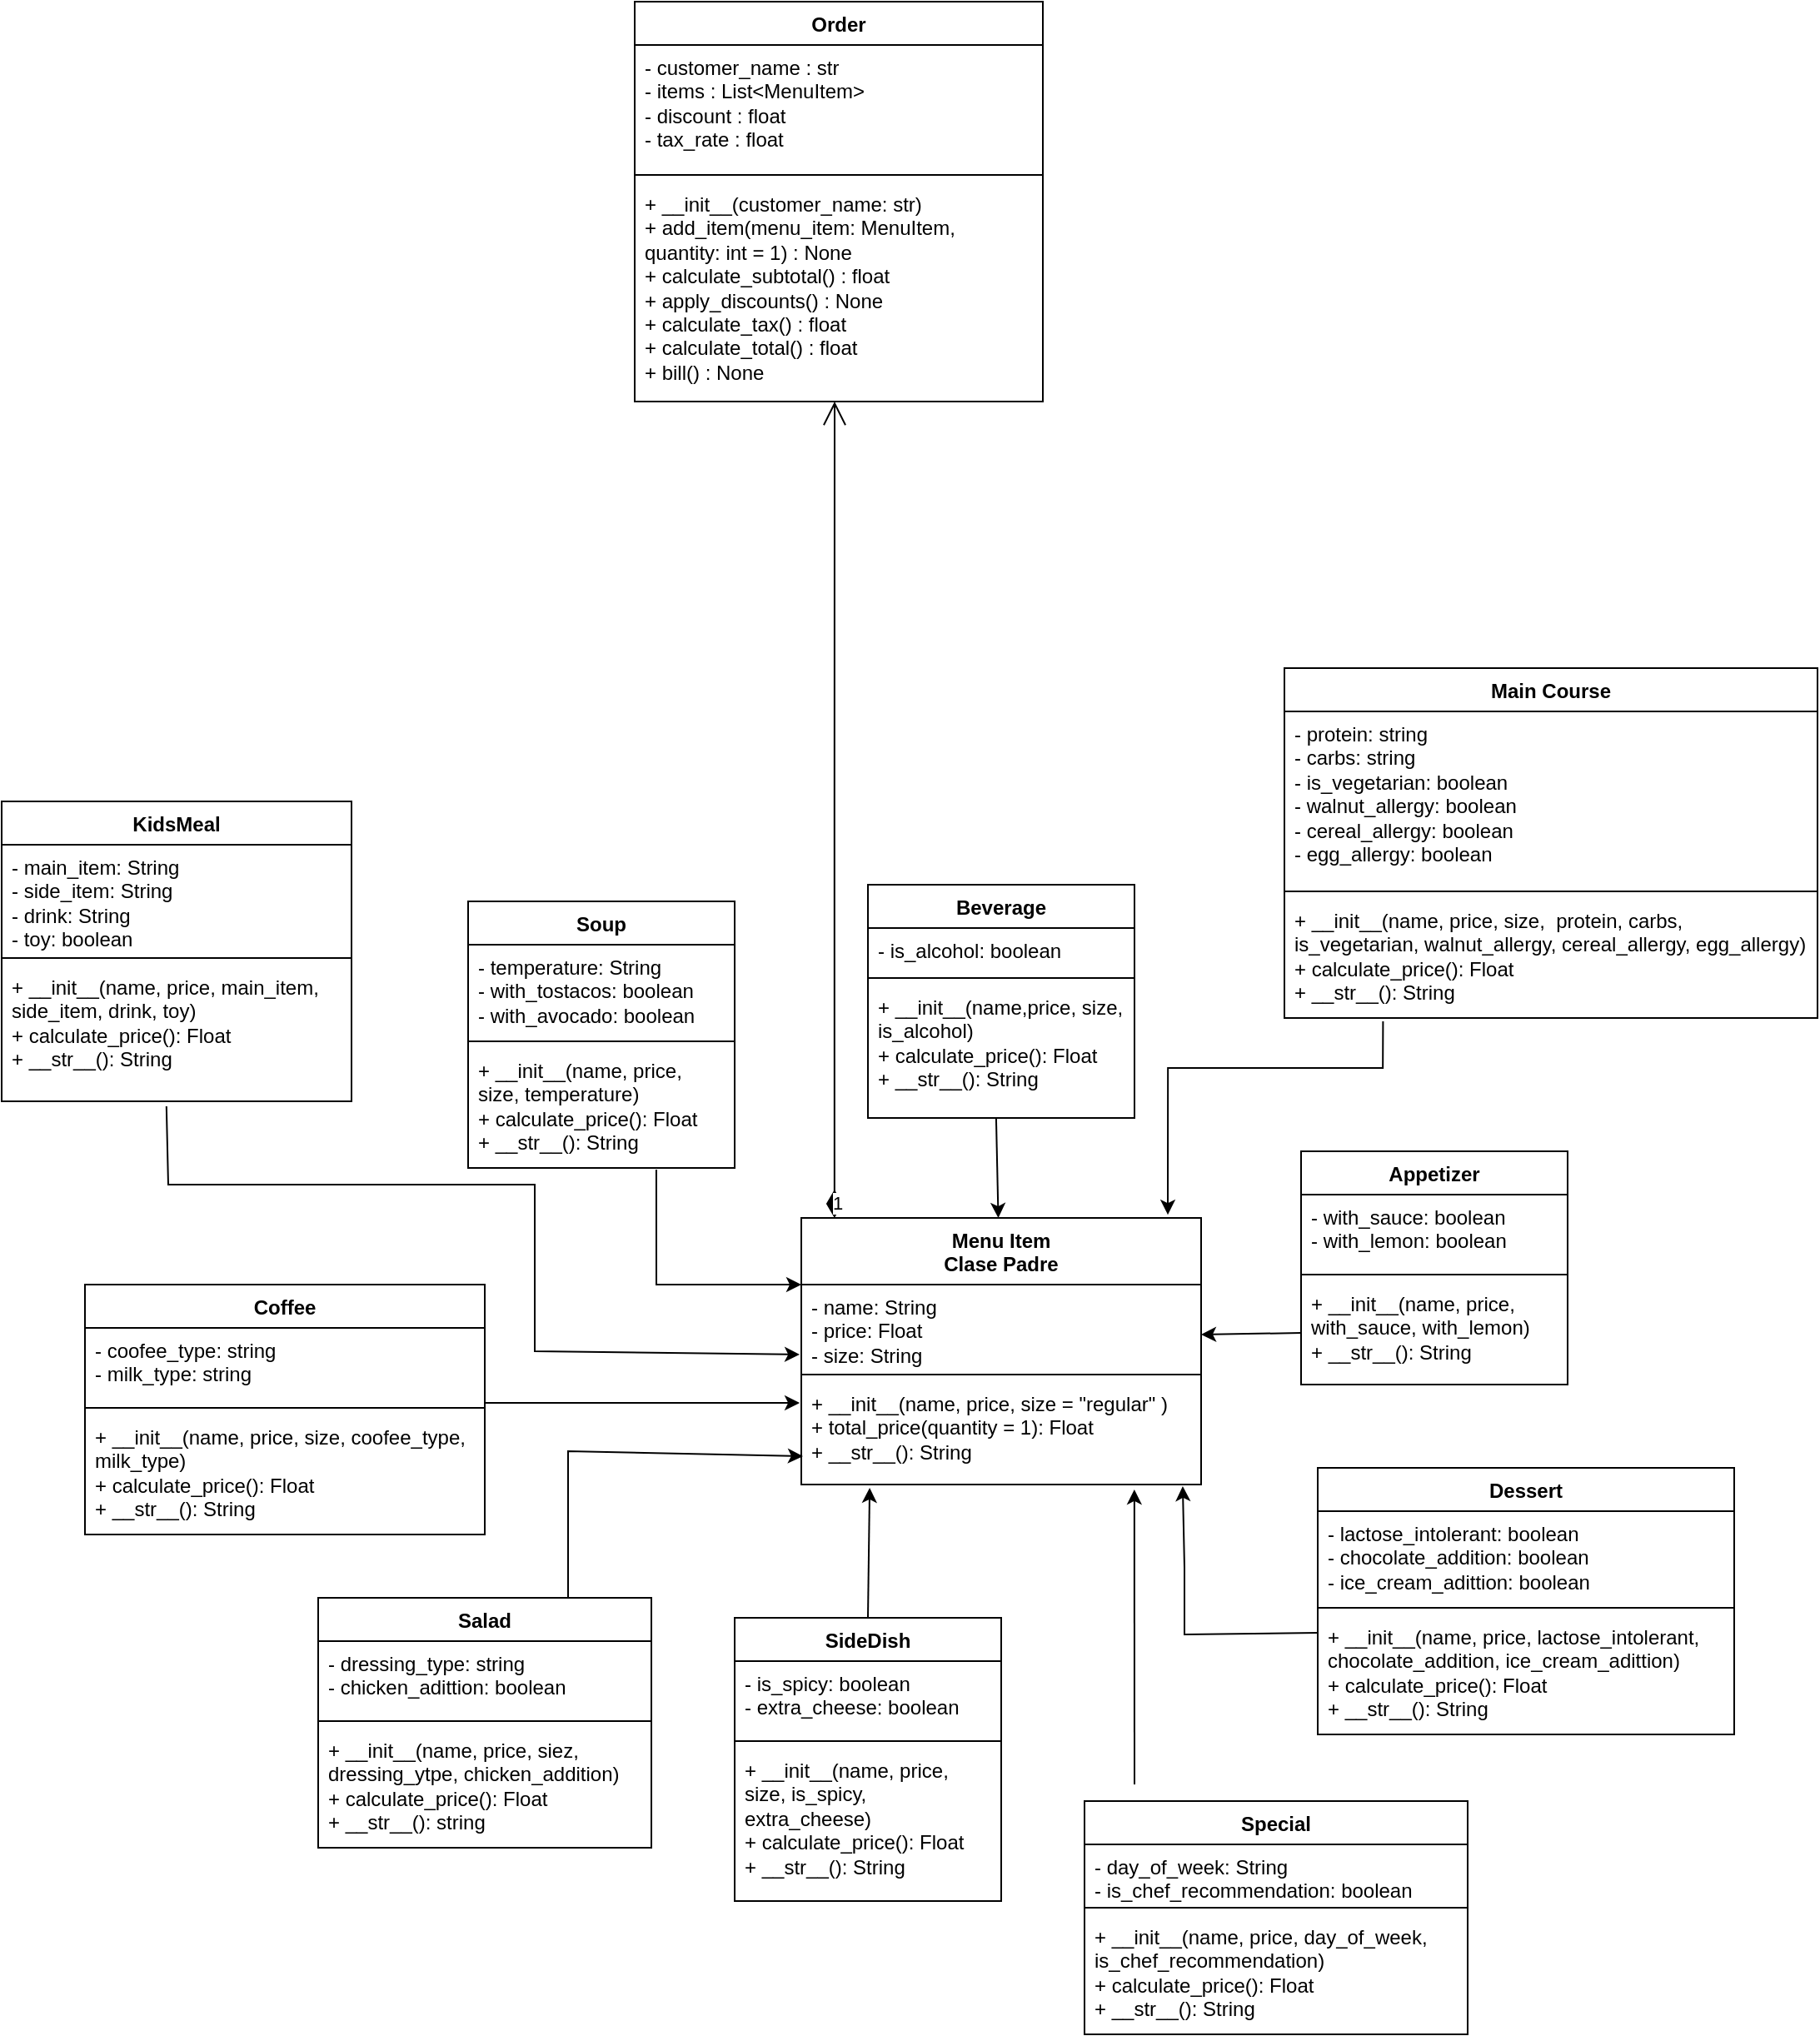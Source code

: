 <mxfile version="27.0.4">
  <diagram name="Page-1" id="NDBDvWFOQc0PkZV-9XZi">
    <mxGraphModel dx="1618" dy="1560" grid="1" gridSize="10" guides="1" tooltips="1" connect="1" arrows="1" fold="1" page="1" pageScale="1" pageWidth="850" pageHeight="1100" math="0" shadow="0">
      <root>
        <mxCell id="0" />
        <mxCell id="1" parent="0" />
        <mxCell id="nRv0nt4ldDjZrG98DQlR-1" value="&lt;div&gt;Menu Item&lt;/div&gt;&lt;div&gt;Clase Padre&lt;/div&gt;" style="swimlane;fontStyle=1;align=center;verticalAlign=top;childLayout=stackLayout;horizontal=1;startSize=40;horizontalStack=0;resizeParent=1;resizeParentMax=0;resizeLast=0;collapsible=1;marginBottom=0;whiteSpace=wrap;html=1;" vertex="1" parent="1">
          <mxGeometry x="330" y="300" width="240" height="160" as="geometry" />
        </mxCell>
        <mxCell id="nRv0nt4ldDjZrG98DQlR-2" value="&lt;div&gt;- name: String&lt;/div&gt;&lt;div&gt;- price: Float&lt;/div&gt;&lt;div&gt;- size: String&lt;/div&gt;" style="text;strokeColor=none;fillColor=none;align=left;verticalAlign=top;spacingLeft=4;spacingRight=4;overflow=hidden;rotatable=0;points=[[0,0.5],[1,0.5]];portConstraint=eastwest;whiteSpace=wrap;html=1;" vertex="1" parent="nRv0nt4ldDjZrG98DQlR-1">
          <mxGeometry y="40" width="240" height="50" as="geometry" />
        </mxCell>
        <mxCell id="nRv0nt4ldDjZrG98DQlR-3" value="" style="line;strokeWidth=1;fillColor=none;align=left;verticalAlign=middle;spacingTop=-1;spacingLeft=3;spacingRight=3;rotatable=0;labelPosition=right;points=[];portConstraint=eastwest;strokeColor=inherit;" vertex="1" parent="nRv0nt4ldDjZrG98DQlR-1">
          <mxGeometry y="90" width="240" height="8" as="geometry" />
        </mxCell>
        <mxCell id="nRv0nt4ldDjZrG98DQlR-4" value="&lt;div&gt;+ __init__(name, price, size = &quot;regular&quot; )&lt;/div&gt;&lt;div&gt;+ total_price(quantity = 1): Float&lt;/div&gt;&lt;div&gt;+ __str__(): String&lt;/div&gt;" style="text;strokeColor=none;fillColor=none;align=left;verticalAlign=top;spacingLeft=4;spacingRight=4;overflow=hidden;rotatable=0;points=[[0,0.5],[1,0.5]];portConstraint=eastwest;whiteSpace=wrap;html=1;" vertex="1" parent="nRv0nt4ldDjZrG98DQlR-1">
          <mxGeometry y="98" width="240" height="62" as="geometry" />
        </mxCell>
        <mxCell id="nRv0nt4ldDjZrG98DQlR-5" value="" style="endArrow=classic;html=1;rounded=0;exitX=0.481;exitY=1;exitDx=0;exitDy=0;exitPerimeter=0;" edge="1" parent="1" source="nRv0nt4ldDjZrG98DQlR-13" target="nRv0nt4ldDjZrG98DQlR-1">
          <mxGeometry width="50" height="50" relative="1" as="geometry">
            <mxPoint x="470" y="120" as="sourcePoint" />
            <mxPoint x="450" y="220" as="targetPoint" />
          </mxGeometry>
        </mxCell>
        <mxCell id="nRv0nt4ldDjZrG98DQlR-10" value="Beverage" style="swimlane;fontStyle=1;align=center;verticalAlign=top;childLayout=stackLayout;horizontal=1;startSize=26;horizontalStack=0;resizeParent=1;resizeParentMax=0;resizeLast=0;collapsible=1;marginBottom=0;whiteSpace=wrap;html=1;" vertex="1" parent="1">
          <mxGeometry x="370" y="100" width="160" height="140" as="geometry" />
        </mxCell>
        <mxCell id="nRv0nt4ldDjZrG98DQlR-11" value="- is_alcohol: boolean" style="text;strokeColor=none;fillColor=none;align=left;verticalAlign=top;spacingLeft=4;spacingRight=4;overflow=hidden;rotatable=0;points=[[0,0.5],[1,0.5]];portConstraint=eastwest;whiteSpace=wrap;html=1;" vertex="1" parent="nRv0nt4ldDjZrG98DQlR-10">
          <mxGeometry y="26" width="160" height="26" as="geometry" />
        </mxCell>
        <mxCell id="nRv0nt4ldDjZrG98DQlR-12" value="" style="line;strokeWidth=1;fillColor=none;align=left;verticalAlign=middle;spacingTop=-1;spacingLeft=3;spacingRight=3;rotatable=0;labelPosition=right;points=[];portConstraint=eastwest;strokeColor=inherit;" vertex="1" parent="nRv0nt4ldDjZrG98DQlR-10">
          <mxGeometry y="52" width="160" height="8" as="geometry" />
        </mxCell>
        <mxCell id="nRv0nt4ldDjZrG98DQlR-13" value="&lt;div&gt;+ __init__(name,price, size, is_alcohol) &lt;br&gt;&lt;/div&gt;&lt;div&gt;+ calculate_price(): Float&lt;/div&gt;&lt;div&gt;+ __str__(): String&lt;/div&gt;" style="text;strokeColor=none;fillColor=none;align=left;verticalAlign=top;spacingLeft=4;spacingRight=4;overflow=hidden;rotatable=0;points=[[0,0.5],[1,0.5]];portConstraint=eastwest;whiteSpace=wrap;html=1;" vertex="1" parent="nRv0nt4ldDjZrG98DQlR-10">
          <mxGeometry y="60" width="160" height="80" as="geometry" />
        </mxCell>
        <mxCell id="nRv0nt4ldDjZrG98DQlR-14" value="Appetizer" style="swimlane;fontStyle=1;align=center;verticalAlign=top;childLayout=stackLayout;horizontal=1;startSize=26;horizontalStack=0;resizeParent=1;resizeParentMax=0;resizeLast=0;collapsible=1;marginBottom=0;whiteSpace=wrap;html=1;" vertex="1" parent="1">
          <mxGeometry x="630" y="260" width="160" height="140" as="geometry" />
        </mxCell>
        <mxCell id="nRv0nt4ldDjZrG98DQlR-15" value="&lt;div&gt;- with_sauce: boolean&lt;/div&gt;&lt;div&gt;- with_lemon: boolean&lt;/div&gt;&lt;div&gt;&lt;br&gt;&lt;/div&gt;" style="text;strokeColor=none;fillColor=none;align=left;verticalAlign=top;spacingLeft=4;spacingRight=4;overflow=hidden;rotatable=0;points=[[0,0.5],[1,0.5]];portConstraint=eastwest;whiteSpace=wrap;html=1;" vertex="1" parent="nRv0nt4ldDjZrG98DQlR-14">
          <mxGeometry y="26" width="160" height="44" as="geometry" />
        </mxCell>
        <mxCell id="nRv0nt4ldDjZrG98DQlR-16" value="" style="line;strokeWidth=1;fillColor=none;align=left;verticalAlign=middle;spacingTop=-1;spacingLeft=3;spacingRight=3;rotatable=0;labelPosition=right;points=[];portConstraint=eastwest;strokeColor=inherit;" vertex="1" parent="nRv0nt4ldDjZrG98DQlR-14">
          <mxGeometry y="70" width="160" height="8" as="geometry" />
        </mxCell>
        <mxCell id="nRv0nt4ldDjZrG98DQlR-17" value="&lt;div&gt;+ __init__(name, price, with_sauce, with_lemon)&lt;/div&gt;&lt;div&gt;+ __str__(): String&lt;/div&gt;" style="text;strokeColor=none;fillColor=none;align=left;verticalAlign=top;spacingLeft=4;spacingRight=4;overflow=hidden;rotatable=0;points=[[0,0.5],[1,0.5]];portConstraint=eastwest;whiteSpace=wrap;html=1;" vertex="1" parent="nRv0nt4ldDjZrG98DQlR-14">
          <mxGeometry y="78" width="160" height="62" as="geometry" />
        </mxCell>
        <mxCell id="nRv0nt4ldDjZrG98DQlR-19" value="" style="endArrow=classic;html=1;rounded=0;exitX=0;exitY=0.5;exitDx=0;exitDy=0;entryX=1;entryY=0.6;entryDx=0;entryDy=0;entryPerimeter=0;" edge="1" parent="1" source="nRv0nt4ldDjZrG98DQlR-17" target="nRv0nt4ldDjZrG98DQlR-2">
          <mxGeometry width="50" height="50" relative="1" as="geometry">
            <mxPoint x="630" y="410" as="sourcePoint" />
            <mxPoint x="680" y="360" as="targetPoint" />
          </mxGeometry>
        </mxCell>
        <mxCell id="nRv0nt4ldDjZrG98DQlR-20" value="Soup " style="swimlane;fontStyle=1;align=center;verticalAlign=top;childLayout=stackLayout;horizontal=1;startSize=26;horizontalStack=0;resizeParent=1;resizeParentMax=0;resizeLast=0;collapsible=1;marginBottom=0;whiteSpace=wrap;html=1;" vertex="1" parent="1">
          <mxGeometry x="130" y="110" width="160" height="160" as="geometry" />
        </mxCell>
        <mxCell id="nRv0nt4ldDjZrG98DQlR-21" value="&lt;div&gt;- temperature: String&lt;/div&gt;&lt;div&gt;- with_tostacos: boolean&lt;/div&gt;&lt;div&gt;- with_avocado: boolean&lt;/div&gt;" style="text;strokeColor=none;fillColor=none;align=left;verticalAlign=top;spacingLeft=4;spacingRight=4;overflow=hidden;rotatable=0;points=[[0,0.5],[1,0.5]];portConstraint=eastwest;whiteSpace=wrap;html=1;" vertex="1" parent="nRv0nt4ldDjZrG98DQlR-20">
          <mxGeometry y="26" width="160" height="54" as="geometry" />
        </mxCell>
        <mxCell id="nRv0nt4ldDjZrG98DQlR-22" value="" style="line;strokeWidth=1;fillColor=none;align=left;verticalAlign=middle;spacingTop=-1;spacingLeft=3;spacingRight=3;rotatable=0;labelPosition=right;points=[];portConstraint=eastwest;strokeColor=inherit;" vertex="1" parent="nRv0nt4ldDjZrG98DQlR-20">
          <mxGeometry y="80" width="160" height="8" as="geometry" />
        </mxCell>
        <mxCell id="nRv0nt4ldDjZrG98DQlR-23" value="&lt;div&gt;+ __init__(name, price, size, temperature) &lt;br&gt;&lt;/div&gt;&lt;div&gt;+ calculate_price(): Float&lt;/div&gt;&lt;div&gt;+ __str__(): String &lt;br&gt;&lt;/div&gt;" style="text;strokeColor=none;fillColor=none;align=left;verticalAlign=top;spacingLeft=4;spacingRight=4;overflow=hidden;rotatable=0;points=[[0,0.5],[1,0.5]];portConstraint=eastwest;whiteSpace=wrap;html=1;" vertex="1" parent="nRv0nt4ldDjZrG98DQlR-20">
          <mxGeometry y="88" width="160" height="72" as="geometry" />
        </mxCell>
        <mxCell id="nRv0nt4ldDjZrG98DQlR-24" value="" style="endArrow=classic;html=1;rounded=0;exitX=0.706;exitY=1.014;exitDx=0;exitDy=0;exitPerimeter=0;entryX=0;entryY=0.25;entryDx=0;entryDy=0;" edge="1" parent="1" source="nRv0nt4ldDjZrG98DQlR-23" target="nRv0nt4ldDjZrG98DQlR-1">
          <mxGeometry width="50" height="50" relative="1" as="geometry">
            <mxPoint x="250" y="350" as="sourcePoint" />
            <mxPoint x="300" y="300" as="targetPoint" />
            <Array as="points">
              <mxPoint x="243" y="340" />
            </Array>
          </mxGeometry>
        </mxCell>
        <mxCell id="nRv0nt4ldDjZrG98DQlR-25" value="Main Course" style="swimlane;fontStyle=1;align=center;verticalAlign=top;childLayout=stackLayout;horizontal=1;startSize=26;horizontalStack=0;resizeParent=1;resizeParentMax=0;resizeLast=0;collapsible=1;marginBottom=0;whiteSpace=wrap;html=1;" vertex="1" parent="1">
          <mxGeometry x="620" y="-30" width="320" height="210" as="geometry" />
        </mxCell>
        <mxCell id="nRv0nt4ldDjZrG98DQlR-26" value="&lt;div&gt;- protein: string&lt;/div&gt;&lt;div&gt;- carbs: string&lt;/div&gt;&lt;div&gt;- is_vegetarian: boolean&lt;/div&gt;&lt;div&gt;- walnut_allergy: boolean&lt;/div&gt;&lt;div&gt;- cereal_allergy: boolean&lt;/div&gt;&lt;div&gt;- egg_allergy: boolean&lt;/div&gt;" style="text;strokeColor=none;fillColor=none;align=left;verticalAlign=top;spacingLeft=4;spacingRight=4;overflow=hidden;rotatable=0;points=[[0,0.5],[1,0.5]];portConstraint=eastwest;whiteSpace=wrap;html=1;" vertex="1" parent="nRv0nt4ldDjZrG98DQlR-25">
          <mxGeometry y="26" width="320" height="104" as="geometry" />
        </mxCell>
        <mxCell id="nRv0nt4ldDjZrG98DQlR-27" value="" style="line;strokeWidth=1;fillColor=none;align=left;verticalAlign=middle;spacingTop=-1;spacingLeft=3;spacingRight=3;rotatable=0;labelPosition=right;points=[];portConstraint=eastwest;strokeColor=inherit;" vertex="1" parent="nRv0nt4ldDjZrG98DQlR-25">
          <mxGeometry y="130" width="320" height="8" as="geometry" />
        </mxCell>
        <mxCell id="nRv0nt4ldDjZrG98DQlR-28" value="&lt;div&gt;+ __init__(name, price, size,&amp;nbsp; protein, carbs, is_vegetarian, walnut_allergy, cereal_allergy, egg_allergy)&lt;/div&gt;&lt;div&gt;+ calculate_price(): Float&lt;/div&gt;&lt;div&gt;+ __str__(): String&lt;/div&gt;" style="text;strokeColor=none;fillColor=none;align=left;verticalAlign=top;spacingLeft=4;spacingRight=4;overflow=hidden;rotatable=0;points=[[0,0.5],[1,0.5]];portConstraint=eastwest;whiteSpace=wrap;html=1;" vertex="1" parent="nRv0nt4ldDjZrG98DQlR-25">
          <mxGeometry y="138" width="320" height="72" as="geometry" />
        </mxCell>
        <mxCell id="nRv0nt4ldDjZrG98DQlR-30" value="" style="endArrow=classic;html=1;rounded=0;exitX=0.141;exitY=1.028;exitDx=0;exitDy=0;exitPerimeter=0;entryX=0.858;entryY=-0.012;entryDx=0;entryDy=0;entryPerimeter=0;" edge="1" parent="1">
          <mxGeometry width="50" height="50" relative="1" as="geometry">
            <mxPoint x="679.2" y="182.016" as="sourcePoint" />
            <mxPoint x="550.0" y="298.08" as="targetPoint" />
            <Array as="points">
              <mxPoint x="679.08" y="210" />
              <mxPoint x="550.08" y="210" />
            </Array>
          </mxGeometry>
        </mxCell>
        <mxCell id="nRv0nt4ldDjZrG98DQlR-31" value="Dessert" style="swimlane;fontStyle=1;align=center;verticalAlign=top;childLayout=stackLayout;horizontal=1;startSize=26;horizontalStack=0;resizeParent=1;resizeParentMax=0;resizeLast=0;collapsible=1;marginBottom=0;whiteSpace=wrap;html=1;" vertex="1" parent="1">
          <mxGeometry x="640" y="450" width="250" height="160" as="geometry" />
        </mxCell>
        <mxCell id="nRv0nt4ldDjZrG98DQlR-32" value="&lt;div&gt;- lactose_intolerant: boolean&lt;/div&gt;&lt;div&gt;- chocolate_addition: boolean&lt;/div&gt;&lt;div&gt;- ice_cream_adittion: boolean&lt;/div&gt;" style="text;strokeColor=none;fillColor=none;align=left;verticalAlign=top;spacingLeft=4;spacingRight=4;overflow=hidden;rotatable=0;points=[[0,0.5],[1,0.5]];portConstraint=eastwest;whiteSpace=wrap;html=1;" vertex="1" parent="nRv0nt4ldDjZrG98DQlR-31">
          <mxGeometry y="26" width="250" height="54" as="geometry" />
        </mxCell>
        <mxCell id="nRv0nt4ldDjZrG98DQlR-33" value="" style="line;strokeWidth=1;fillColor=none;align=left;verticalAlign=middle;spacingTop=-1;spacingLeft=3;spacingRight=3;rotatable=0;labelPosition=right;points=[];portConstraint=eastwest;strokeColor=inherit;" vertex="1" parent="nRv0nt4ldDjZrG98DQlR-31">
          <mxGeometry y="80" width="250" height="8" as="geometry" />
        </mxCell>
        <mxCell id="nRv0nt4ldDjZrG98DQlR-34" value="&lt;div&gt;+ __init__(name, price,&amp;nbsp;lactose_intolerant, chocolate_addition, ice_cream_adittion) &lt;br&gt;&lt;/div&gt;&lt;div&gt;+ calculate_price(): Float&lt;/div&gt;&lt;div&gt;+ __str__(): String&lt;/div&gt;" style="text;strokeColor=none;fillColor=none;align=left;verticalAlign=top;spacingLeft=4;spacingRight=4;overflow=hidden;rotatable=0;points=[[0,0.5],[1,0.5]];portConstraint=eastwest;whiteSpace=wrap;html=1;" vertex="1" parent="nRv0nt4ldDjZrG98DQlR-31">
          <mxGeometry y="88" width="250" height="72" as="geometry" />
        </mxCell>
        <mxCell id="nRv0nt4ldDjZrG98DQlR-35" value="" style="endArrow=classic;html=1;rounded=0;exitX=0;exitY=0.153;exitDx=0;exitDy=0;exitPerimeter=0;entryX=0.954;entryY=1.016;entryDx=0;entryDy=0;entryPerimeter=0;" edge="1" parent="1" source="nRv0nt4ldDjZrG98DQlR-34" target="nRv0nt4ldDjZrG98DQlR-4">
          <mxGeometry width="50" height="50" relative="1" as="geometry">
            <mxPoint x="560" y="540" as="sourcePoint" />
            <mxPoint x="490" y="549" as="targetPoint" />
            <Array as="points">
              <mxPoint x="560" y="550" />
              <mxPoint x="560" y="510" />
            </Array>
          </mxGeometry>
        </mxCell>
        <mxCell id="nRv0nt4ldDjZrG98DQlR-36" value="SideDish" style="swimlane;fontStyle=1;align=center;verticalAlign=top;childLayout=stackLayout;horizontal=1;startSize=26;horizontalStack=0;resizeParent=1;resizeParentMax=0;resizeLast=0;collapsible=1;marginBottom=0;whiteSpace=wrap;html=1;" vertex="1" parent="1">
          <mxGeometry x="290" y="540" width="160" height="170" as="geometry" />
        </mxCell>
        <mxCell id="nRv0nt4ldDjZrG98DQlR-37" value="&lt;div&gt;- is_spicy: boolean&lt;/div&gt;&lt;div&gt;- extra_cheese: boolean&lt;/div&gt;" style="text;strokeColor=none;fillColor=none;align=left;verticalAlign=top;spacingLeft=4;spacingRight=4;overflow=hidden;rotatable=0;points=[[0,0.5],[1,0.5]];portConstraint=eastwest;whiteSpace=wrap;html=1;" vertex="1" parent="nRv0nt4ldDjZrG98DQlR-36">
          <mxGeometry y="26" width="160" height="44" as="geometry" />
        </mxCell>
        <mxCell id="nRv0nt4ldDjZrG98DQlR-38" value="" style="line;strokeWidth=1;fillColor=none;align=left;verticalAlign=middle;spacingTop=-1;spacingLeft=3;spacingRight=3;rotatable=0;labelPosition=right;points=[];portConstraint=eastwest;strokeColor=inherit;" vertex="1" parent="nRv0nt4ldDjZrG98DQlR-36">
          <mxGeometry y="70" width="160" height="8" as="geometry" />
        </mxCell>
        <mxCell id="nRv0nt4ldDjZrG98DQlR-39" value="&lt;div&gt;+ __init__(name, price, size, is_spicy, extra_cheese)&lt;/div&gt;&lt;div&gt;+ calculate_price(): Float&lt;/div&gt;&lt;div&gt;+ __str__(): String&lt;/div&gt;" style="text;strokeColor=none;fillColor=none;align=left;verticalAlign=top;spacingLeft=4;spacingRight=4;overflow=hidden;rotatable=0;points=[[0,0.5],[1,0.5]];portConstraint=eastwest;whiteSpace=wrap;html=1;" vertex="1" parent="nRv0nt4ldDjZrG98DQlR-36">
          <mxGeometry y="78" width="160" height="92" as="geometry" />
        </mxCell>
        <mxCell id="nRv0nt4ldDjZrG98DQlR-40" value="" style="endArrow=classic;html=1;rounded=0;exitX=0.5;exitY=0;exitDx=0;exitDy=0;entryX=0.171;entryY=1.032;entryDx=0;entryDy=0;entryPerimeter=0;" edge="1" parent="1" source="nRv0nt4ldDjZrG98DQlR-36" target="nRv0nt4ldDjZrG98DQlR-4">
          <mxGeometry width="50" height="50" relative="1" as="geometry">
            <mxPoint x="360" y="500" as="sourcePoint" />
            <mxPoint x="410" y="450" as="targetPoint" />
          </mxGeometry>
        </mxCell>
        <mxCell id="nRv0nt4ldDjZrG98DQlR-41" value="Salad" style="swimlane;fontStyle=1;align=center;verticalAlign=top;childLayout=stackLayout;horizontal=1;startSize=26;horizontalStack=0;resizeParent=1;resizeParentMax=0;resizeLast=0;collapsible=1;marginBottom=0;whiteSpace=wrap;html=1;" vertex="1" parent="1">
          <mxGeometry x="40" y="528" width="200" height="150" as="geometry" />
        </mxCell>
        <mxCell id="nRv0nt4ldDjZrG98DQlR-42" value="&lt;div&gt;- dressing_type: string&lt;/div&gt;&lt;div&gt;- chicken_adittion: boolean&lt;/div&gt;" style="text;strokeColor=none;fillColor=none;align=left;verticalAlign=top;spacingLeft=4;spacingRight=4;overflow=hidden;rotatable=0;points=[[0,0.5],[1,0.5]];portConstraint=eastwest;whiteSpace=wrap;html=1;" vertex="1" parent="nRv0nt4ldDjZrG98DQlR-41">
          <mxGeometry y="26" width="200" height="44" as="geometry" />
        </mxCell>
        <mxCell id="nRv0nt4ldDjZrG98DQlR-43" value="" style="line;strokeWidth=1;fillColor=none;align=left;verticalAlign=middle;spacingTop=-1;spacingLeft=3;spacingRight=3;rotatable=0;labelPosition=right;points=[];portConstraint=eastwest;strokeColor=inherit;" vertex="1" parent="nRv0nt4ldDjZrG98DQlR-41">
          <mxGeometry y="70" width="200" height="8" as="geometry" />
        </mxCell>
        <mxCell id="nRv0nt4ldDjZrG98DQlR-44" value="&lt;div&gt;+ __init__(name, price, siez, dressing_ytpe, chicken_addition)&lt;/div&gt;&lt;div&gt;+ calculate_price(): Float&lt;/div&gt;&lt;div&gt;+ __str__(): string&lt;/div&gt;" style="text;strokeColor=none;fillColor=none;align=left;verticalAlign=top;spacingLeft=4;spacingRight=4;overflow=hidden;rotatable=0;points=[[0,0.5],[1,0.5]];portConstraint=eastwest;whiteSpace=wrap;html=1;" vertex="1" parent="nRv0nt4ldDjZrG98DQlR-41">
          <mxGeometry y="78" width="200" height="72" as="geometry" />
        </mxCell>
        <mxCell id="nRv0nt4ldDjZrG98DQlR-45" value="" style="endArrow=classic;html=1;rounded=0;exitX=0.75;exitY=0;exitDx=0;exitDy=0;entryX=0.004;entryY=0.726;entryDx=0;entryDy=0;entryPerimeter=0;" edge="1" parent="1" source="nRv0nt4ldDjZrG98DQlR-41" target="nRv0nt4ldDjZrG98DQlR-4">
          <mxGeometry width="50" height="50" relative="1" as="geometry">
            <mxPoint x="200" y="480" as="sourcePoint" />
            <mxPoint x="250" y="430" as="targetPoint" />
            <Array as="points">
              <mxPoint x="190" y="440" />
            </Array>
          </mxGeometry>
        </mxCell>
        <mxCell id="nRv0nt4ldDjZrG98DQlR-46" value="Coffee" style="swimlane;fontStyle=1;align=center;verticalAlign=top;childLayout=stackLayout;horizontal=1;startSize=26;horizontalStack=0;resizeParent=1;resizeParentMax=0;resizeLast=0;collapsible=1;marginBottom=0;whiteSpace=wrap;html=1;" vertex="1" parent="1">
          <mxGeometry x="-100" y="340" width="240" height="150" as="geometry" />
        </mxCell>
        <mxCell id="nRv0nt4ldDjZrG98DQlR-47" value="&lt;div&gt;- coofee_type: string&lt;/div&gt;&lt;div&gt;- milk_type: string&lt;/div&gt;" style="text;strokeColor=none;fillColor=none;align=left;verticalAlign=top;spacingLeft=4;spacingRight=4;overflow=hidden;rotatable=0;points=[[0,0.5],[1,0.5]];portConstraint=eastwest;whiteSpace=wrap;html=1;" vertex="1" parent="nRv0nt4ldDjZrG98DQlR-46">
          <mxGeometry y="26" width="240" height="44" as="geometry" />
        </mxCell>
        <mxCell id="nRv0nt4ldDjZrG98DQlR-48" value="" style="line;strokeWidth=1;fillColor=none;align=left;verticalAlign=middle;spacingTop=-1;spacingLeft=3;spacingRight=3;rotatable=0;labelPosition=right;points=[];portConstraint=eastwest;strokeColor=inherit;" vertex="1" parent="nRv0nt4ldDjZrG98DQlR-46">
          <mxGeometry y="70" width="240" height="8" as="geometry" />
        </mxCell>
        <mxCell id="nRv0nt4ldDjZrG98DQlR-49" value="&lt;div&gt;+ __init__(name, price, size, coofee_type, milk_type) &lt;br&gt;&lt;/div&gt;&lt;div&gt;+ calculate_price(): Float&lt;/div&gt;&lt;div&gt;+ __str__(): String&lt;/div&gt;" style="text;strokeColor=none;fillColor=none;align=left;verticalAlign=top;spacingLeft=4;spacingRight=4;overflow=hidden;rotatable=0;points=[[0,0.5],[1,0.5]];portConstraint=eastwest;whiteSpace=wrap;html=1;" vertex="1" parent="nRv0nt4ldDjZrG98DQlR-46">
          <mxGeometry y="78" width="240" height="72" as="geometry" />
        </mxCell>
        <mxCell id="nRv0nt4ldDjZrG98DQlR-52" value="" style="endArrow=classic;html=1;rounded=0;entryX=-0.004;entryY=0.21;entryDx=0;entryDy=0;entryPerimeter=0;" edge="1" parent="1" target="nRv0nt4ldDjZrG98DQlR-4">
          <mxGeometry width="50" height="50" relative="1" as="geometry">
            <mxPoint x="140" y="411" as="sourcePoint" />
            <mxPoint x="220" y="370" as="targetPoint" />
          </mxGeometry>
        </mxCell>
        <mxCell id="nRv0nt4ldDjZrG98DQlR-53" value="KidsMeal" style="swimlane;fontStyle=1;align=center;verticalAlign=top;childLayout=stackLayout;horizontal=1;startSize=26;horizontalStack=0;resizeParent=1;resizeParentMax=0;resizeLast=0;collapsible=1;marginBottom=0;whiteSpace=wrap;html=1;" vertex="1" parent="1">
          <mxGeometry x="-150" y="50" width="210" height="180" as="geometry" />
        </mxCell>
        <mxCell id="nRv0nt4ldDjZrG98DQlR-54" value="&lt;div&gt;- main_item: String&lt;/div&gt;&lt;div&gt;- side_item: String&lt;/div&gt;&lt;div&gt;- drink: String&lt;/div&gt;&lt;div&gt;- toy: boolean&lt;/div&gt;" style="text;strokeColor=none;fillColor=none;align=left;verticalAlign=top;spacingLeft=4;spacingRight=4;overflow=hidden;rotatable=0;points=[[0,0.5],[1,0.5]];portConstraint=eastwest;whiteSpace=wrap;html=1;" vertex="1" parent="nRv0nt4ldDjZrG98DQlR-53">
          <mxGeometry y="26" width="210" height="64" as="geometry" />
        </mxCell>
        <mxCell id="nRv0nt4ldDjZrG98DQlR-55" value="" style="line;strokeWidth=1;fillColor=none;align=left;verticalAlign=middle;spacingTop=-1;spacingLeft=3;spacingRight=3;rotatable=0;labelPosition=right;points=[];portConstraint=eastwest;strokeColor=inherit;" vertex="1" parent="nRv0nt4ldDjZrG98DQlR-53">
          <mxGeometry y="90" width="210" height="8" as="geometry" />
        </mxCell>
        <mxCell id="nRv0nt4ldDjZrG98DQlR-56" value="&lt;div&gt;+ __init__(name, price, main_item, side_item, drink, toy) &lt;br&gt;&lt;/div&gt;&lt;div&gt;+ calculate_price(): Float&lt;/div&gt;&lt;div&gt;+ __str__(): String&lt;/div&gt;" style="text;strokeColor=none;fillColor=none;align=left;verticalAlign=top;spacingLeft=4;spacingRight=4;overflow=hidden;rotatable=0;points=[[0,0.5],[1,0.5]];portConstraint=eastwest;whiteSpace=wrap;html=1;" vertex="1" parent="nRv0nt4ldDjZrG98DQlR-53">
          <mxGeometry y="98" width="210" height="82" as="geometry" />
        </mxCell>
        <mxCell id="nRv0nt4ldDjZrG98DQlR-57" value="" style="endArrow=classic;html=1;rounded=0;entryX=-0.004;entryY=0.84;entryDx=0;entryDy=0;entryPerimeter=0;exitX=0.471;exitY=1.037;exitDx=0;exitDy=0;exitPerimeter=0;" edge="1" parent="1" source="nRv0nt4ldDjZrG98DQlR-56" target="nRv0nt4ldDjZrG98DQlR-2">
          <mxGeometry width="50" height="50" relative="1" as="geometry">
            <mxPoint x="-60" y="280" as="sourcePoint" />
            <mxPoint x="20" y="220" as="targetPoint" />
            <Array as="points">
              <mxPoint x="-50" y="280" />
              <mxPoint x="170" y="280" />
              <mxPoint x="170" y="380" />
            </Array>
          </mxGeometry>
        </mxCell>
        <mxCell id="nRv0nt4ldDjZrG98DQlR-58" value="Special " style="swimlane;fontStyle=1;align=center;verticalAlign=top;childLayout=stackLayout;horizontal=1;startSize=26;horizontalStack=0;resizeParent=1;resizeParentMax=0;resizeLast=0;collapsible=1;marginBottom=0;whiteSpace=wrap;html=1;" vertex="1" parent="1">
          <mxGeometry x="500" y="650" width="230" height="140" as="geometry" />
        </mxCell>
        <mxCell id="nRv0nt4ldDjZrG98DQlR-59" value="&lt;div&gt;- day_of_week: String&lt;/div&gt;&lt;div&gt;- is_chef_recommendation: boolean&lt;/div&gt;" style="text;strokeColor=none;fillColor=none;align=left;verticalAlign=top;spacingLeft=4;spacingRight=4;overflow=hidden;rotatable=0;points=[[0,0.5],[1,0.5]];portConstraint=eastwest;whiteSpace=wrap;html=1;" vertex="1" parent="nRv0nt4ldDjZrG98DQlR-58">
          <mxGeometry y="26" width="230" height="34" as="geometry" />
        </mxCell>
        <mxCell id="nRv0nt4ldDjZrG98DQlR-60" value="" style="line;strokeWidth=1;fillColor=none;align=left;verticalAlign=middle;spacingTop=-1;spacingLeft=3;spacingRight=3;rotatable=0;labelPosition=right;points=[];portConstraint=eastwest;strokeColor=inherit;" vertex="1" parent="nRv0nt4ldDjZrG98DQlR-58">
          <mxGeometry y="60" width="230" height="8" as="geometry" />
        </mxCell>
        <mxCell id="nRv0nt4ldDjZrG98DQlR-61" value="&lt;div&gt;+ __init__(name, price, day_of_week, is_chef_recommendation)&lt;/div&gt;&lt;div&gt;+ calculate_price(): Float&lt;/div&gt;&lt;div&gt;+ __str__(): String&lt;/div&gt;" style="text;strokeColor=none;fillColor=none;align=left;verticalAlign=top;spacingLeft=4;spacingRight=4;overflow=hidden;rotatable=0;points=[[0,0.5],[1,0.5]];portConstraint=eastwest;whiteSpace=wrap;html=1;" vertex="1" parent="nRv0nt4ldDjZrG98DQlR-58">
          <mxGeometry y="68" width="230" height="72" as="geometry" />
        </mxCell>
        <mxCell id="nRv0nt4ldDjZrG98DQlR-63" value="" style="endArrow=classic;html=1;rounded=0;entryX=0.833;entryY=1.048;entryDx=0;entryDy=0;entryPerimeter=0;" edge="1" parent="1" target="nRv0nt4ldDjZrG98DQlR-4">
          <mxGeometry width="50" height="50" relative="1" as="geometry">
            <mxPoint x="530" y="640" as="sourcePoint" />
            <mxPoint x="530" y="525" as="targetPoint" />
          </mxGeometry>
        </mxCell>
        <mxCell id="nRv0nt4ldDjZrG98DQlR-64" value="1" style="endArrow=open;html=1;endSize=12;startArrow=diamondThin;startSize=14;startFill=1;edgeStyle=orthogonalEdgeStyle;align=left;verticalAlign=bottom;rounded=0;exitX=0.083;exitY=0;exitDx=0;exitDy=0;exitPerimeter=0;" edge="1" parent="1" source="nRv0nt4ldDjZrG98DQlR-1">
          <mxGeometry x="-1" y="3" relative="1" as="geometry">
            <mxPoint x="190" y="-30" as="sourcePoint" />
            <mxPoint x="350" y="-190" as="targetPoint" />
          </mxGeometry>
        </mxCell>
        <mxCell id="nRv0nt4ldDjZrG98DQlR-65" value="Order" style="swimlane;fontStyle=1;align=center;verticalAlign=top;childLayout=stackLayout;horizontal=1;startSize=26;horizontalStack=0;resizeParent=1;resizeParentMax=0;resizeLast=0;collapsible=1;marginBottom=0;whiteSpace=wrap;html=1;" vertex="1" parent="1">
          <mxGeometry x="230" y="-430" width="245" height="240" as="geometry" />
        </mxCell>
        <mxCell id="nRv0nt4ldDjZrG98DQlR-66" value="- customer_name : str&lt;br&gt;- items : List&amp;lt;MenuItem&amp;gt;&lt;br&gt;- discount : float&lt;br&gt;- tax_rate : float" style="text;strokeColor=none;fillColor=none;align=left;verticalAlign=top;spacingLeft=4;spacingRight=4;overflow=hidden;rotatable=0;points=[[0,0.5],[1,0.5]];portConstraint=eastwest;whiteSpace=wrap;html=1;" vertex="1" parent="nRv0nt4ldDjZrG98DQlR-65">
          <mxGeometry y="26" width="245" height="74" as="geometry" />
        </mxCell>
        <mxCell id="nRv0nt4ldDjZrG98DQlR-67" value="" style="line;strokeWidth=1;fillColor=none;align=left;verticalAlign=middle;spacingTop=-1;spacingLeft=3;spacingRight=3;rotatable=0;labelPosition=right;points=[];portConstraint=eastwest;strokeColor=inherit;" vertex="1" parent="nRv0nt4ldDjZrG98DQlR-65">
          <mxGeometry y="100" width="245" height="8" as="geometry" />
        </mxCell>
        <mxCell id="nRv0nt4ldDjZrG98DQlR-68" value="+ __init__(customer_name: str)&lt;br&gt;+ add_item(menu_item: MenuItem, quantity: int = 1) : None&lt;br&gt;+ calculate_subtotal() : float&lt;br&gt;+ apply_discounts() : None&lt;br&gt;+ calculate_tax() : float&lt;br&gt;+ calculate_total() : float&lt;br&gt;+ bill() : None&lt;br&gt;&lt;div&gt;&lt;br/&gt;&lt;/div&gt;" style="text;strokeColor=none;fillColor=none;align=left;verticalAlign=top;spacingLeft=4;spacingRight=4;overflow=hidden;rotatable=0;points=[[0,0.5],[1,0.5]];portConstraint=eastwest;whiteSpace=wrap;html=1;" vertex="1" parent="nRv0nt4ldDjZrG98DQlR-65">
          <mxGeometry y="108" width="245" height="132" as="geometry" />
        </mxCell>
      </root>
    </mxGraphModel>
  </diagram>
</mxfile>
